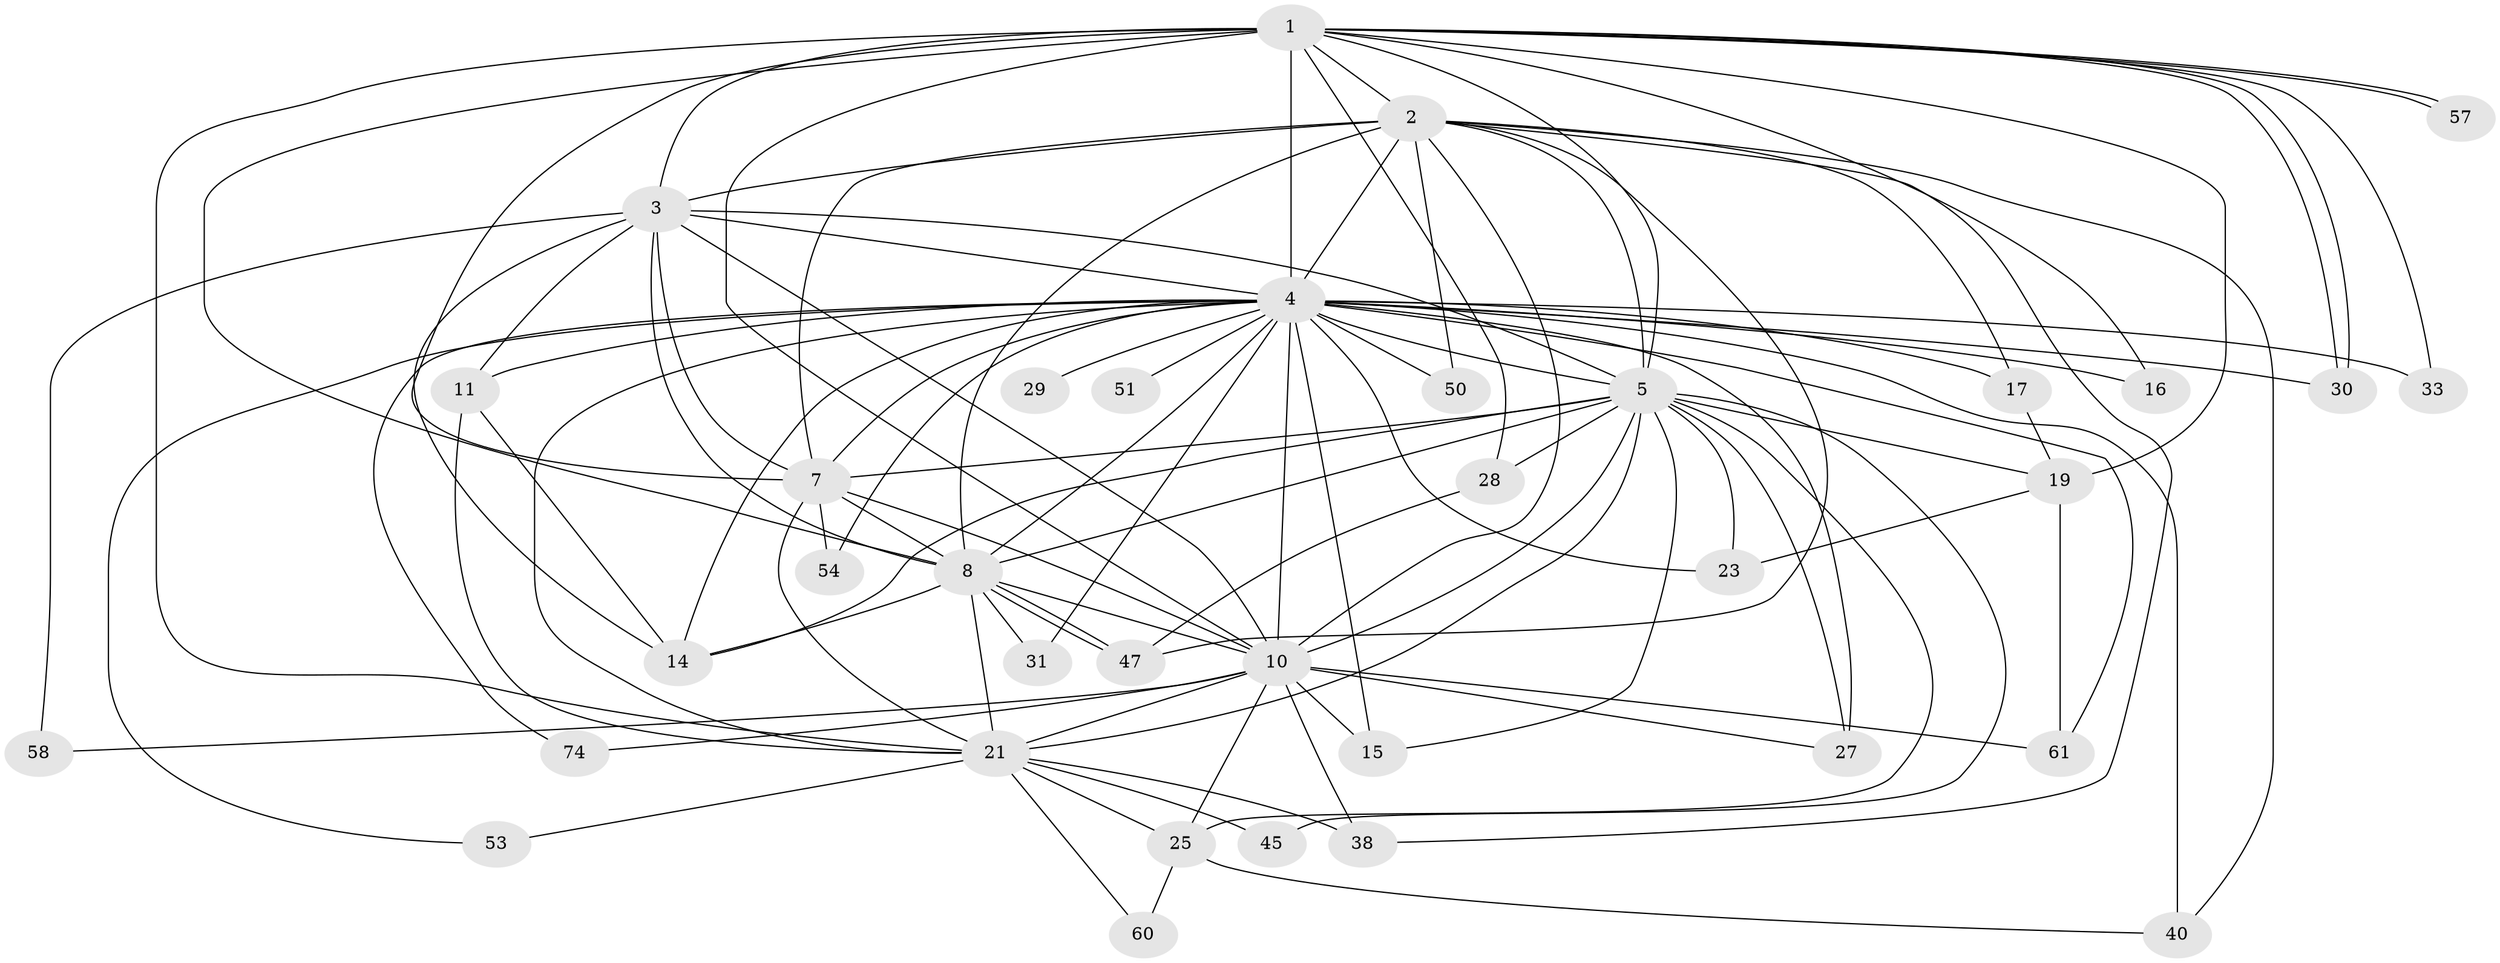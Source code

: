 // original degree distribution, {22: 0.01098901098901099, 17: 0.01098901098901099, 16: 0.01098901098901099, 20: 0.01098901098901099, 21: 0.03296703296703297, 18: 0.01098901098901099, 13: 0.01098901098901099, 19: 0.01098901098901099, 4: 0.08791208791208792, 6: 0.03296703296703297, 3: 0.1978021978021978, 2: 0.5164835164835165, 8: 0.01098901098901099, 5: 0.04395604395604396}
// Generated by graph-tools (version 1.1) at 2025/17/03/04/25 18:17:28]
// undirected, 36 vertices, 101 edges
graph export_dot {
graph [start="1"]
  node [color=gray90,style=filled];
  1;
  2;
  3;
  4 [super="+71+20+9+86+88+91+26+6+49"];
  5 [super="+13+42"];
  7;
  8 [super="+22+89"];
  10 [super="+66+18"];
  11 [super="+39+24"];
  14 [super="+59"];
  15;
  16;
  17;
  19;
  21 [super="+32+79+63"];
  23 [super="+84"];
  25;
  27;
  28;
  29;
  30;
  31;
  33;
  38 [super="+41"];
  40;
  45;
  47 [super="+48"];
  50;
  51;
  53;
  54;
  57;
  58;
  60;
  61 [super="+73"];
  74;
  1 -- 2;
  1 -- 3;
  1 -- 4 [weight=4];
  1 -- 5;
  1 -- 7;
  1 -- 8 [weight=3];
  1 -- 10 [weight=2];
  1 -- 16;
  1 -- 19;
  1 -- 21;
  1 -- 28;
  1 -- 30;
  1 -- 30;
  1 -- 33;
  1 -- 57;
  1 -- 57;
  2 -- 3;
  2 -- 4 [weight=6];
  2 -- 5;
  2 -- 7;
  2 -- 8;
  2 -- 10;
  2 -- 17;
  2 -- 38;
  2 -- 40;
  2 -- 50;
  2 -- 47;
  3 -- 4 [weight=4];
  3 -- 5 [weight=2];
  3 -- 7;
  3 -- 8;
  3 -- 10;
  3 -- 11 [weight=2];
  3 -- 14 [weight=2];
  3 -- 58;
  4 -- 5 [weight=4];
  4 -- 7 [weight=5];
  4 -- 8 [weight=4];
  4 -- 10 [weight=7];
  4 -- 16;
  4 -- 53;
  4 -- 11 [weight=3];
  4 -- 74;
  4 -- 17;
  4 -- 27;
  4 -- 31;
  4 -- 33;
  4 -- 50;
  4 -- 51;
  4 -- 21;
  4 -- 54;
  4 -- 30;
  4 -- 14 [weight=2];
  4 -- 15;
  4 -- 40;
  4 -- 61;
  4 -- 23;
  4 -- 29;
  5 -- 7;
  5 -- 8 [weight=2];
  5 -- 10 [weight=2];
  5 -- 15;
  5 -- 23 [weight=2];
  5 -- 25;
  5 -- 27;
  5 -- 28;
  5 -- 45;
  5 -- 21 [weight=2];
  5 -- 14;
  5 -- 19 [weight=2];
  7 -- 8;
  7 -- 10;
  7 -- 54;
  7 -- 21;
  8 -- 10;
  8 -- 14;
  8 -- 21 [weight=2];
  8 -- 31;
  8 -- 47;
  8 -- 47;
  10 -- 15;
  10 -- 27;
  10 -- 38;
  10 -- 58;
  10 -- 74;
  10 -- 21;
  10 -- 61;
  10 -- 25;
  11 -- 14;
  11 -- 21;
  17 -- 19;
  19 -- 23;
  19 -- 61;
  21 -- 53;
  21 -- 60;
  21 -- 38;
  21 -- 45;
  21 -- 25;
  25 -- 40;
  25 -- 60;
  28 -- 47;
}

